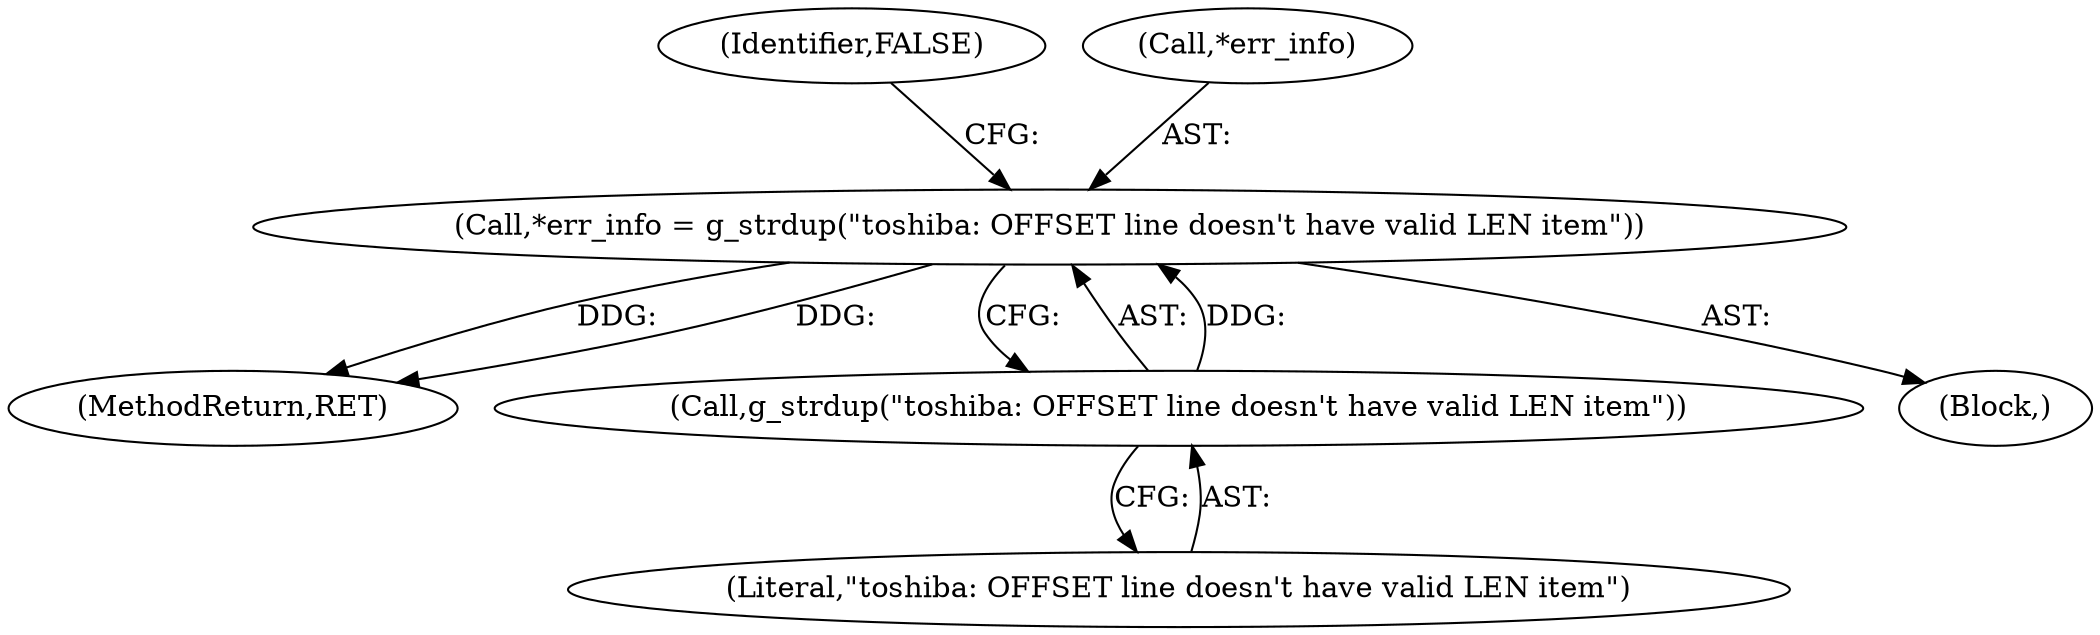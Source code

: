 digraph "0_wireshark_3270dfac43da861c714df76513456b46765ff47f@API" {
"1000250" [label="(Call,*err_info = g_strdup(\"toshiba: OFFSET line doesn't have valid LEN item\"))"];
"1000253" [label="(Call,g_strdup(\"toshiba: OFFSET line doesn't have valid LEN item\"))"];
"1000253" [label="(Call,g_strdup(\"toshiba: OFFSET line doesn't have valid LEN item\"))"];
"1000256" [label="(Identifier,FALSE)"];
"1000492" [label="(MethodReturn,RET)"];
"1000250" [label="(Call,*err_info = g_strdup(\"toshiba: OFFSET line doesn't have valid LEN item\"))"];
"1000245" [label="(Block,)"];
"1000254" [label="(Literal,\"toshiba: OFFSET line doesn't have valid LEN item\")"];
"1000251" [label="(Call,*err_info)"];
"1000250" -> "1000245"  [label="AST: "];
"1000250" -> "1000253"  [label="CFG: "];
"1000251" -> "1000250"  [label="AST: "];
"1000253" -> "1000250"  [label="AST: "];
"1000256" -> "1000250"  [label="CFG: "];
"1000250" -> "1000492"  [label="DDG: "];
"1000250" -> "1000492"  [label="DDG: "];
"1000253" -> "1000250"  [label="DDG: "];
"1000253" -> "1000254"  [label="CFG: "];
"1000254" -> "1000253"  [label="AST: "];
}
